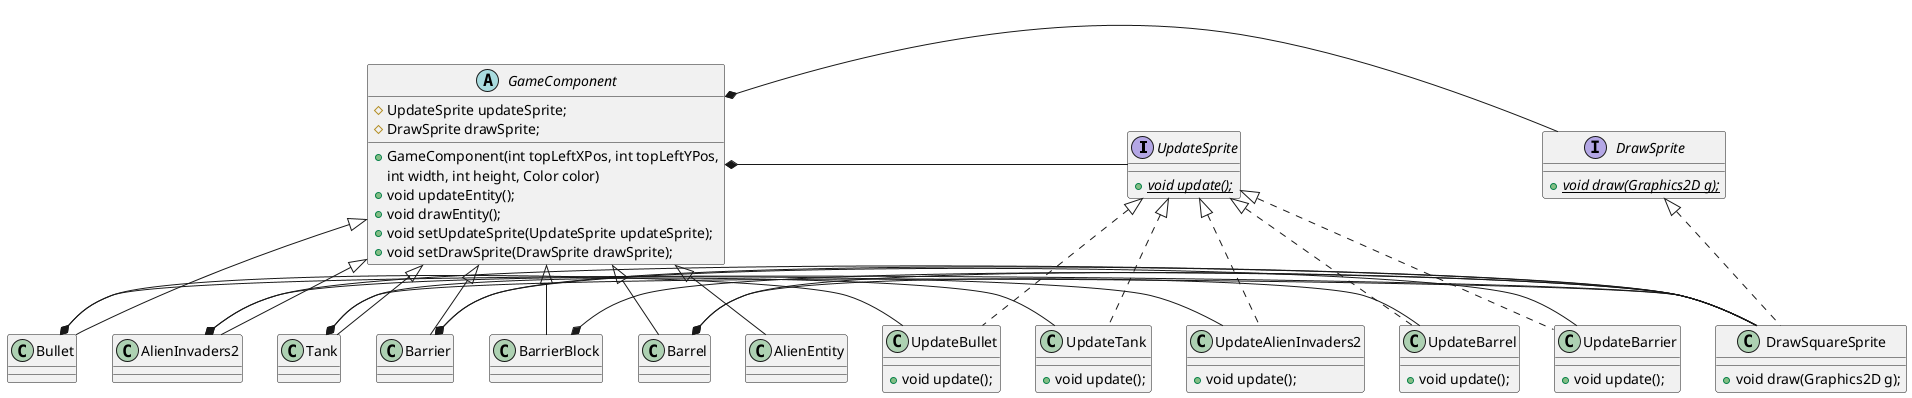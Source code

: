 @startuml
interface UpdateSprite {
    + {static} {abstract} void update();
}
interface DrawSprite {
    + {static} {abstract} void draw(Graphics2D g);
}

class UpdateAlienInvaders2 implements UpdateSprite {
    + void update();
}

class UpdateBarrel implements UpdateSprite {
    + void update();
}

class UpdateBarrier implements UpdateSprite {
    + void update();
}

class UpdateBullet implements UpdateSprite {
    + void update();
}

class UpdateTank implements UpdateSprite {
    + void update();
}

class DrawSquareSprite implements DrawSprite {
    + void draw(Graphics2D g);
}

AlienInvaders2 *- UpdateAlienInvaders2
Barrel *- UpdateBarrel
Barrier *- UpdateBarrier
Bullet *- UpdateBullet
Tank *- UpdateTank

AlienInvaders2 *- DrawSquareSprite
Barrel *- DrawSquareSprite
Barrier *- DrawSquareSprite
BarrierBlock *- DrawSquareSprite
Bullet *- DrawSquareSprite
Tank *- DrawSquareSprite

GameComponent *- DrawSprite
GameComponent *- UpdateSprite

abstract class GameComponent {
    # UpdateSprite updateSprite;
    # DrawSprite drawSprite;
    + GameComponent(int topLeftXPos, int topLeftYPos,
                    int width, int height, Color color)
    + void updateEntity();
    + void drawEntity();
    + void setUpdateSprite(UpdateSprite updateSprite);
    + void setDrawSprite(DrawSprite drawSprite);
}
class AlienEntity extends GameComponent {
 }
class AlienInvaders2 extends GameComponent {
}
class Barrel extends GameComponent {
}
class Barrier extends GameComponent {
}
class BarrierBlock extends GameComponent {
}
class Bullet extends GameComponent {
}
class Tank extends GameComponent {
}

@enduml